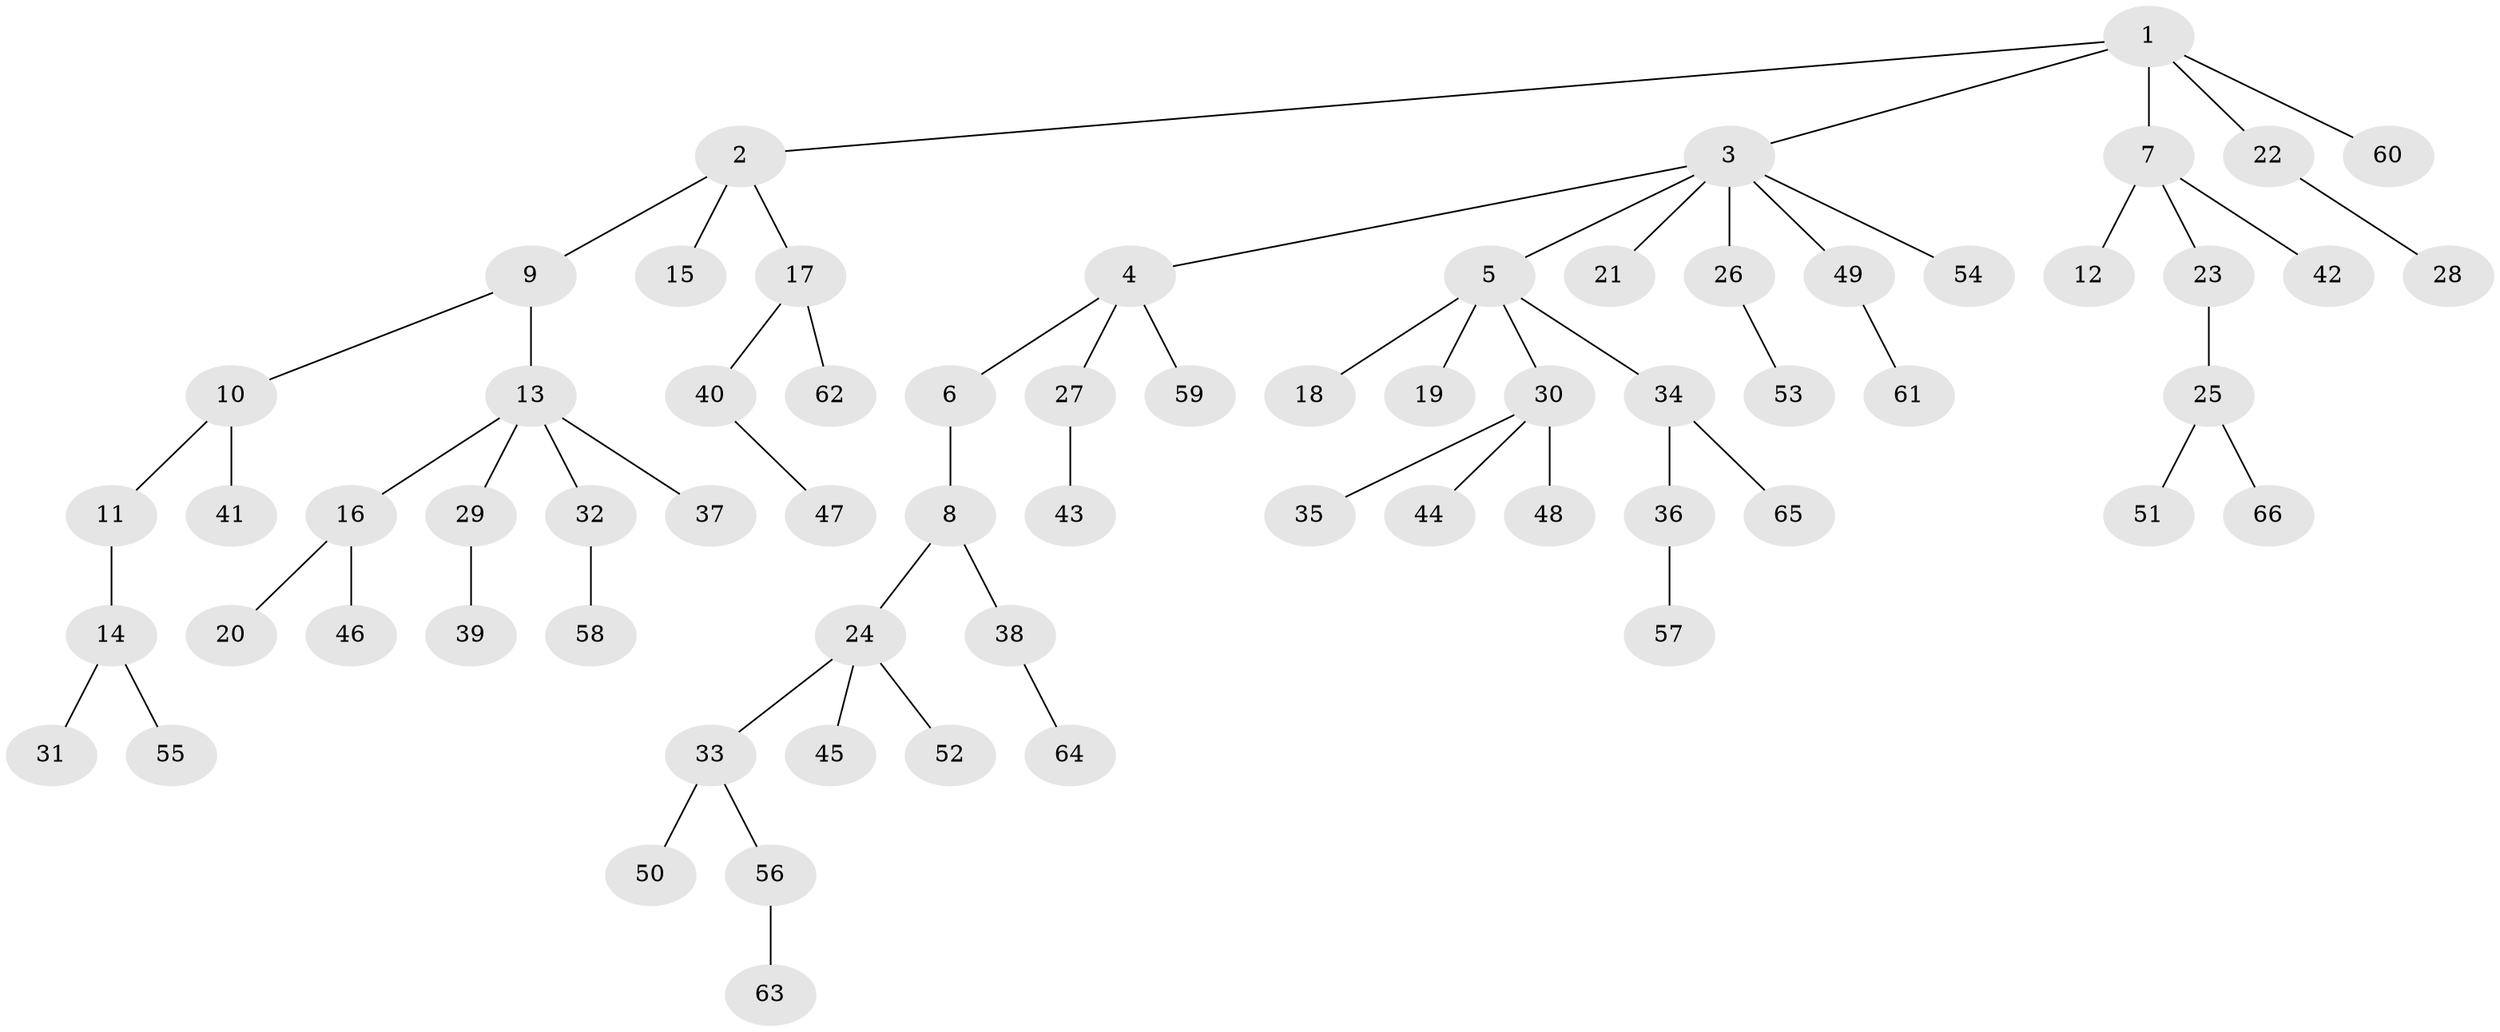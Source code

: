 // Generated by graph-tools (version 1.1) at 2025/53/03/09/25 04:53:21]
// undirected, 66 vertices, 65 edges
graph export_dot {
graph [start="1"]
  node [color=gray90,style=filled];
  1;
  2;
  3;
  4;
  5;
  6;
  7;
  8;
  9;
  10;
  11;
  12;
  13;
  14;
  15;
  16;
  17;
  18;
  19;
  20;
  21;
  22;
  23;
  24;
  25;
  26;
  27;
  28;
  29;
  30;
  31;
  32;
  33;
  34;
  35;
  36;
  37;
  38;
  39;
  40;
  41;
  42;
  43;
  44;
  45;
  46;
  47;
  48;
  49;
  50;
  51;
  52;
  53;
  54;
  55;
  56;
  57;
  58;
  59;
  60;
  61;
  62;
  63;
  64;
  65;
  66;
  1 -- 2;
  1 -- 3;
  1 -- 7;
  1 -- 22;
  1 -- 60;
  2 -- 9;
  2 -- 15;
  2 -- 17;
  3 -- 4;
  3 -- 5;
  3 -- 21;
  3 -- 26;
  3 -- 49;
  3 -- 54;
  4 -- 6;
  4 -- 27;
  4 -- 59;
  5 -- 18;
  5 -- 19;
  5 -- 30;
  5 -- 34;
  6 -- 8;
  7 -- 12;
  7 -- 23;
  7 -- 42;
  8 -- 24;
  8 -- 38;
  9 -- 10;
  9 -- 13;
  10 -- 11;
  10 -- 41;
  11 -- 14;
  13 -- 16;
  13 -- 29;
  13 -- 32;
  13 -- 37;
  14 -- 31;
  14 -- 55;
  16 -- 20;
  16 -- 46;
  17 -- 40;
  17 -- 62;
  22 -- 28;
  23 -- 25;
  24 -- 33;
  24 -- 45;
  24 -- 52;
  25 -- 51;
  25 -- 66;
  26 -- 53;
  27 -- 43;
  29 -- 39;
  30 -- 35;
  30 -- 44;
  30 -- 48;
  32 -- 58;
  33 -- 50;
  33 -- 56;
  34 -- 36;
  34 -- 65;
  36 -- 57;
  38 -- 64;
  40 -- 47;
  49 -- 61;
  56 -- 63;
}
